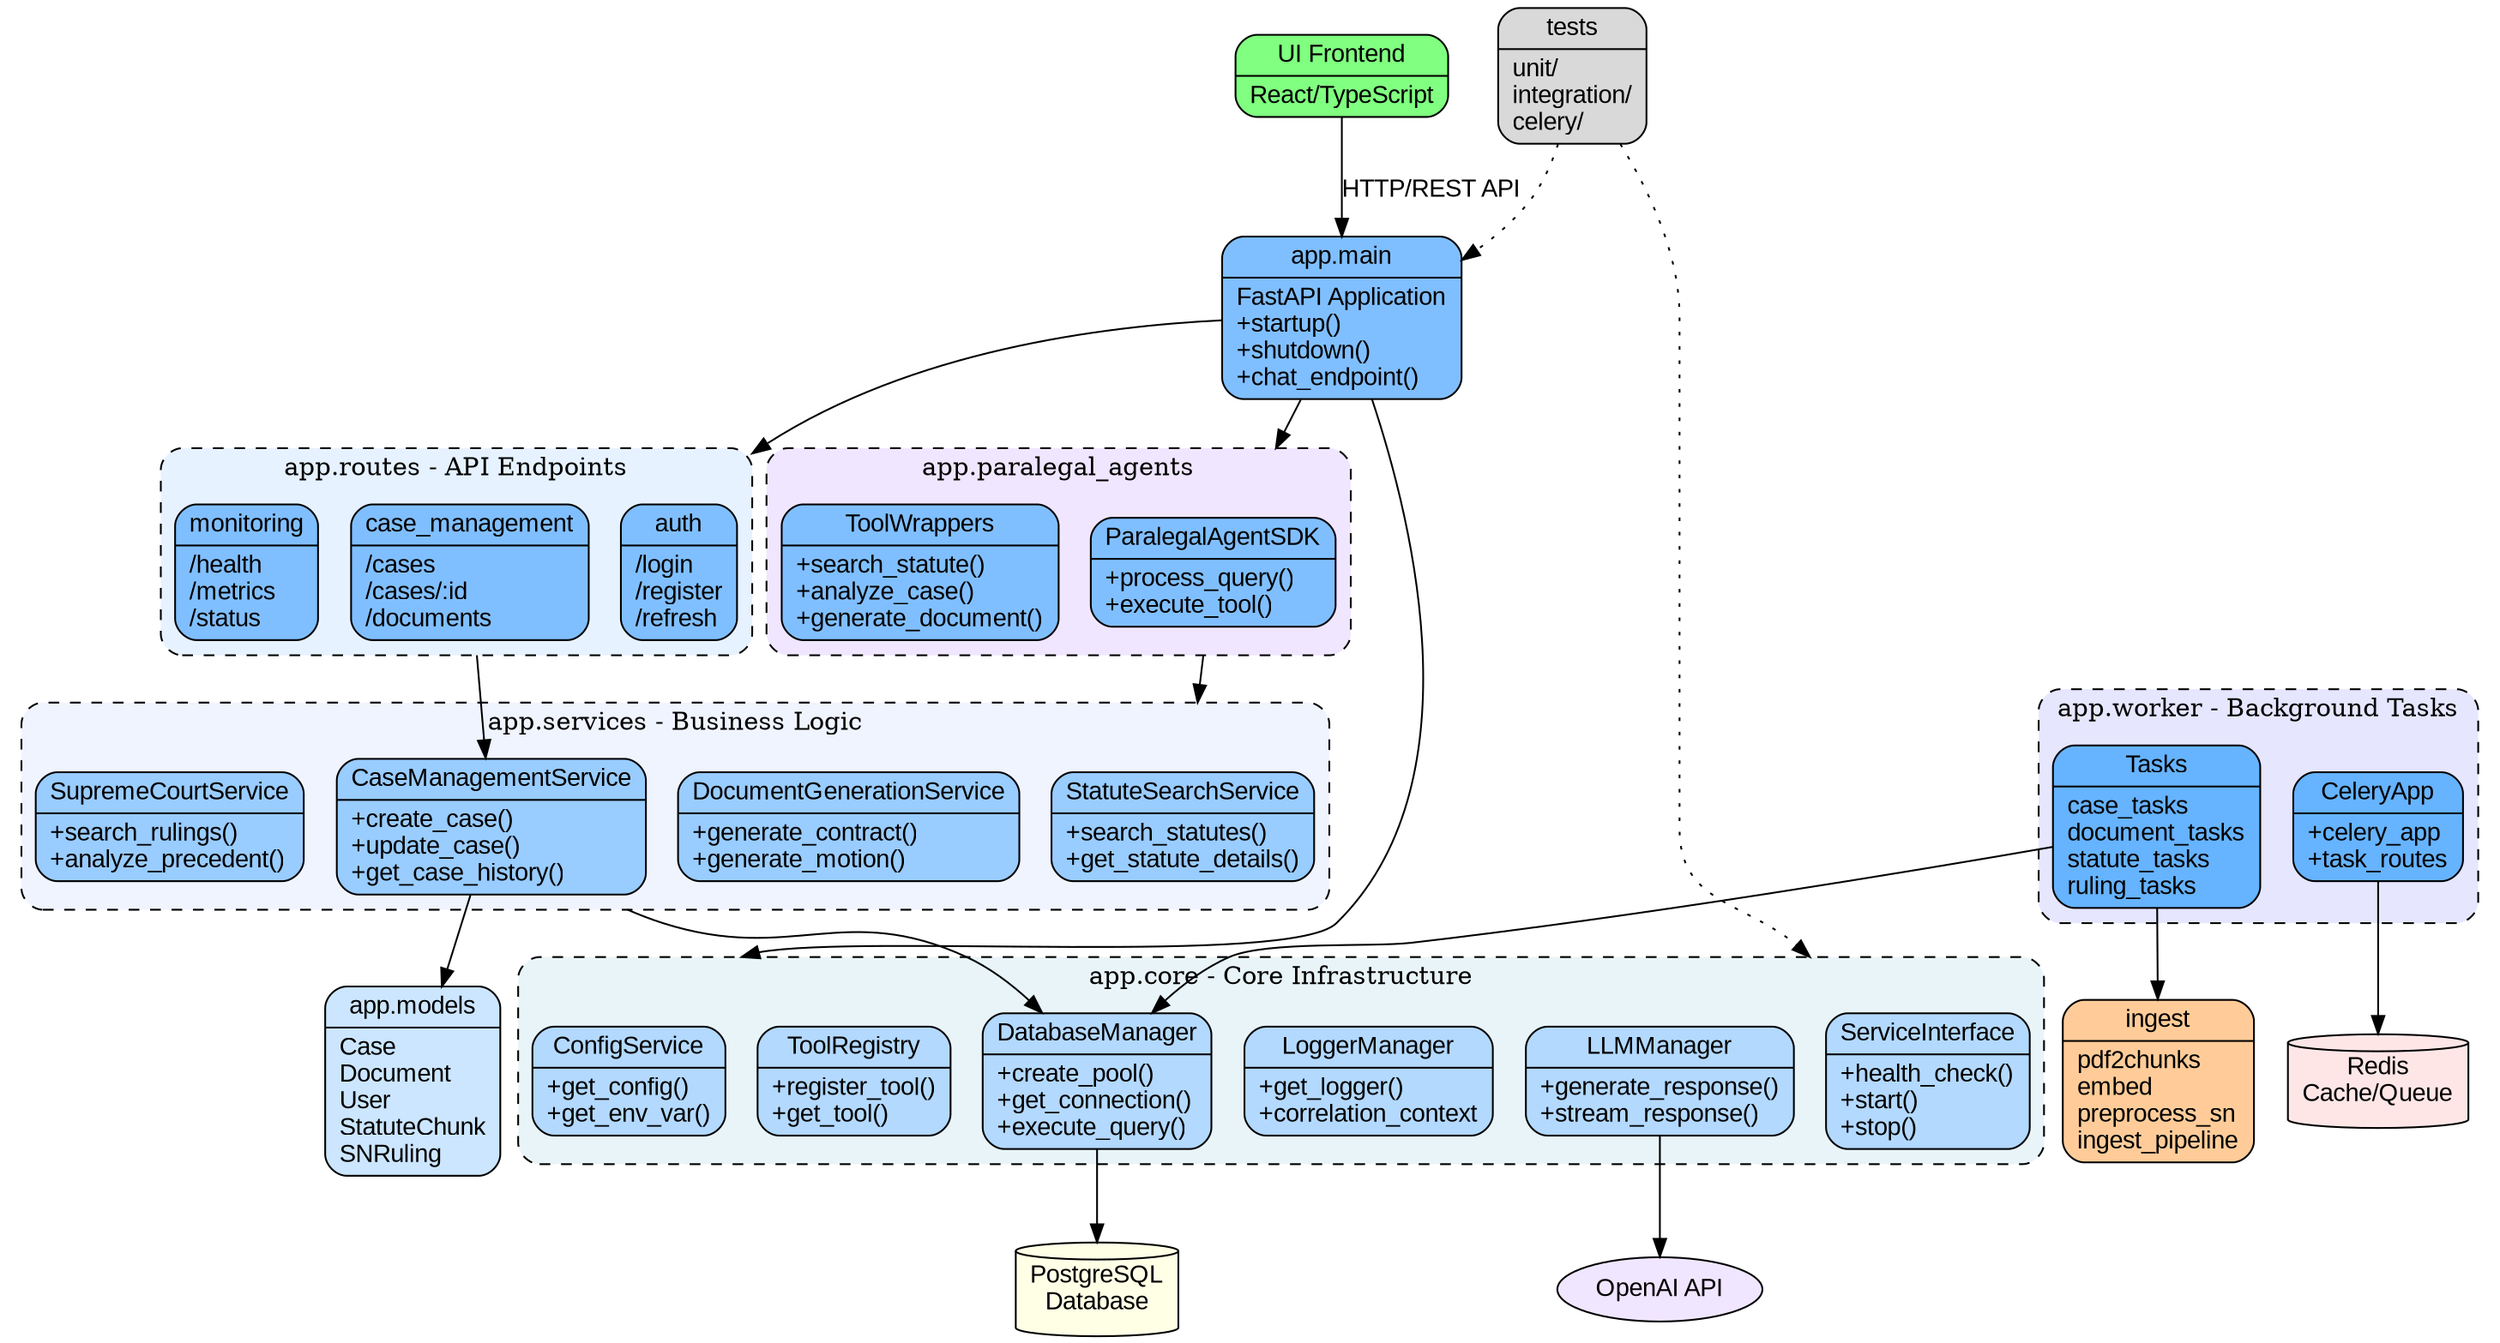 digraph "AI_Paralegal_POC_Detailed_Architecture" {
    rankdir=TB;
    node [shape=record, style="rounded,filled", fontname="Arial", fontcolor="black"];
    edge [fontname="Arial", fontcolor="black"];
    compound=true;
    
    // app.core subgraph
    subgraph cluster_core {
        label="app.core - Core Infrastructure";
        style="rounded,dashed";
        bgcolor="#e8f4f8";
        
        core_config [fillcolor="#b3d9ff", label="{ConfigService|+get_config()\l+get_env_var()\l}"];
        core_db [fillcolor="#b3d9ff", label="{DatabaseManager|+create_pool()\l+get_connection()\l+execute_query()\l}"];
        core_logger [fillcolor="#b3d9ff", label="{LoggerManager|+get_logger()\l+correlation_context\l}"];
        core_llm [fillcolor="#b3d9ff", label="{LLMManager|+generate_response()\l+stream_response()\l}"];
        core_tools [fillcolor="#b3d9ff", label="{ToolRegistry|+register_tool()\l+get_tool()\l}"];
        core_service [fillcolor="#b3d9ff", label="{ServiceInterface|+health_check()\l+start()\l+stop()\l}"];
    }
    
    // app.services subgraph
    subgraph cluster_services {
        label="app.services - Business Logic";
        style="rounded,dashed";
        bgcolor="#f0f4ff";
        
        svc_case [fillcolor="#99ccff", label="{CaseManagementService|+create_case()\l+update_case()\l+get_case_history()\l}"];
        svc_doc [fillcolor="#99ccff", label="{DocumentGenerationService|+generate_contract()\l+generate_motion()\l}"];
        svc_statute [fillcolor="#99ccff", label="{StatuteSearchService|+search_statutes()\l+get_statute_details()\l}"];
        svc_court [fillcolor="#99ccff", label="{SupremeCourtService|+search_rulings()\l+analyze_precedent()\l}"];
    }
    
    // app.routes subgraph
    subgraph cluster_routes {
        label="app.routes - API Endpoints";
        style="rounded,dashed";
        bgcolor="#e6f2ff";
        
        route_auth [fillcolor="#80bfff", label="{auth|/login\l/register\l/refresh\l}"];
        route_case [fillcolor="#80bfff", label="{case_management|/cases\l/cases/:id\l/documents\l}"];
        route_monitor [fillcolor="#80bfff", label="{monitoring|/health\l/metrics\l/status\l}"];
    }
    
    // app.worker subgraph
    subgraph cluster_worker {
        label="app.worker - Background Tasks";
        style="rounded,dashed";
        bgcolor="#e6e6ff";
        
        worker_celery [fillcolor="#66b3ff", label="{CeleryApp|+celery_app\l+task_routes\l}"];
        worker_tasks [fillcolor="#66b3ff", label="{Tasks|case_tasks\ldocument_tasks\lstatute_tasks\lruling_tasks\l}"];
    }
    
    // app.paralegal_agents subgraph
    subgraph cluster_agents {
        label="app.paralegal_agents";
        style="rounded,dashed";
        bgcolor="#f0e6ff";
        
        agent_sdk [fillcolor="#80bfff", label="{ParalegalAgentSDK|+process_query()\l+execute_tool()\l}"];
        agent_tools [fillcolor="#80bfff", label="{ToolWrappers|+search_statute()\l+analyze_case()\l+generate_document()\l}"];
    }
    
    // Main app
    app_main [fillcolor="#80bfff", fontcolor="black", label="{app.main|FastAPI Application\l+startup()\l+shutdown()\l+chat_endpoint()\l}"];
    
    // Models
    app_models [fillcolor="#cce6ff", label="{app.models|Case\lDocument\lUser\lStatuteChunk\lSNRuling\l}"];
    
    // Ingest module
    ingest_module [fillcolor="#ffcc99", label="{ingest|pdf2chunks\lembed\lpreprocess_sn\lingest_pipeline\l}"];
    
    // External systems
    postgres [shape=cylinder, fillcolor="#ffffe6", label="PostgreSQL\nDatabase"];
    redis [shape=cylinder, fillcolor="#ffe6e6", label="Redis\nCache/Queue"];
    openai [shape=ellipse, fillcolor="#f0e6ff", label="OpenAI API"];
    
    // UI
    ui_app [fillcolor="#80ff80", label="{UI Frontend|React/TypeScript\l}"];
    
    // Dependencies - simplified for clarity
    app_main -> core_config [lhead=cluster_core];
    app_main -> route_auth [lhead=cluster_routes];
    app_main -> agent_sdk [lhead=cluster_agents];
    
    svc_case -> core_db [ltail=cluster_services];
    svc_case -> app_models;
    
    route_case -> svc_case [ltail=cluster_routes];
    
    agent_sdk -> svc_statute [ltail=cluster_agents, lhead=cluster_services];
    
    worker_tasks -> ingest_module;
    worker_tasks -> core_db;
    
    core_db -> postgres;
    worker_celery -> redis;
    core_llm -> openai;
    
    ui_app -> app_main [label="HTTP/REST API"];
    
    // Test dependencies (dotted)
    tests [fillcolor="#d9d9d9", label="{tests|unit/\lintegration/\lcelery/\l}"];
    tests -> app_main [style=dotted];
    tests -> core_service [style=dotted, lhead=cluster_core];
}
